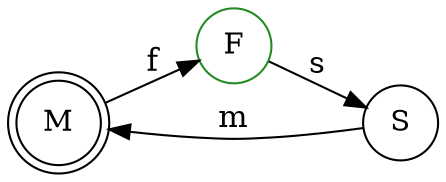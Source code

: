 digraph G {
    rankdir="LR";
    M [color="black", shape="doublecircle", label="M"];
    S [color="black", shape="circle", label="S"];
    F [color="forestgreen", shape="circle", label="F"];
    M -> F [fontsize=15, label="f"];
    S -> M [fontsize=15, label="m"];
    F -> S [fontsize=15, label="s"];
}